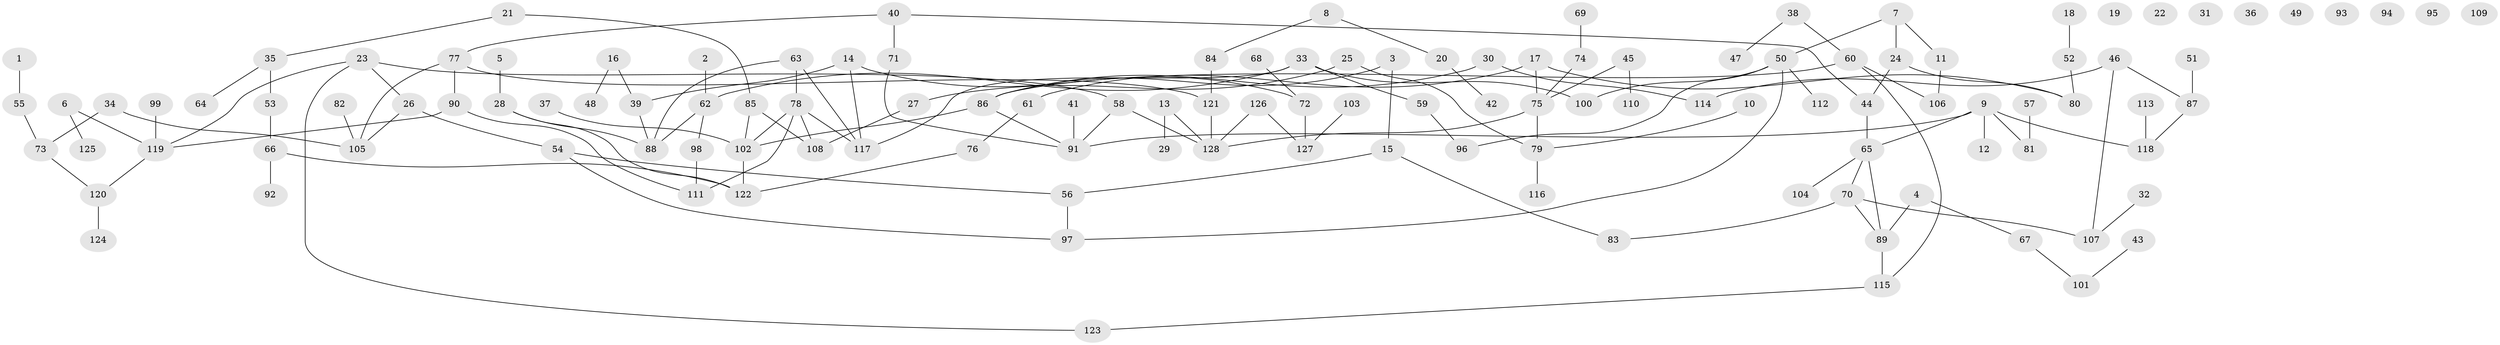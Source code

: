 // coarse degree distribution, {1: 0.2976190476190476, 2: 0.19047619047619047, 4: 0.10714285714285714, 3: 0.15476190476190477, 0: 0.10714285714285714, 7: 0.023809523809523808, 5: 0.07142857142857142, 6: 0.047619047619047616}
// Generated by graph-tools (version 1.1) at 2025/23/03/03/25 07:23:29]
// undirected, 128 vertices, 147 edges
graph export_dot {
graph [start="1"]
  node [color=gray90,style=filled];
  1;
  2;
  3;
  4;
  5;
  6;
  7;
  8;
  9;
  10;
  11;
  12;
  13;
  14;
  15;
  16;
  17;
  18;
  19;
  20;
  21;
  22;
  23;
  24;
  25;
  26;
  27;
  28;
  29;
  30;
  31;
  32;
  33;
  34;
  35;
  36;
  37;
  38;
  39;
  40;
  41;
  42;
  43;
  44;
  45;
  46;
  47;
  48;
  49;
  50;
  51;
  52;
  53;
  54;
  55;
  56;
  57;
  58;
  59;
  60;
  61;
  62;
  63;
  64;
  65;
  66;
  67;
  68;
  69;
  70;
  71;
  72;
  73;
  74;
  75;
  76;
  77;
  78;
  79;
  80;
  81;
  82;
  83;
  84;
  85;
  86;
  87;
  88;
  89;
  90;
  91;
  92;
  93;
  94;
  95;
  96;
  97;
  98;
  99;
  100;
  101;
  102;
  103;
  104;
  105;
  106;
  107;
  108;
  109;
  110;
  111;
  112;
  113;
  114;
  115;
  116;
  117;
  118;
  119;
  120;
  121;
  122;
  123;
  124;
  125;
  126;
  127;
  128;
  1 -- 55;
  2 -- 62;
  3 -- 15;
  3 -- 86;
  4 -- 67;
  4 -- 89;
  5 -- 28;
  6 -- 119;
  6 -- 125;
  7 -- 11;
  7 -- 24;
  7 -- 50;
  8 -- 20;
  8 -- 84;
  9 -- 12;
  9 -- 65;
  9 -- 81;
  9 -- 91;
  9 -- 118;
  10 -- 79;
  11 -- 106;
  13 -- 29;
  13 -- 128;
  14 -- 39;
  14 -- 72;
  14 -- 117;
  15 -- 56;
  15 -- 83;
  16 -- 39;
  16 -- 48;
  17 -- 61;
  17 -- 75;
  17 -- 80;
  18 -- 52;
  20 -- 42;
  21 -- 35;
  21 -- 85;
  23 -- 26;
  23 -- 58;
  23 -- 119;
  23 -- 123;
  24 -- 44;
  24 -- 80;
  25 -- 27;
  25 -- 79;
  26 -- 54;
  26 -- 105;
  27 -- 108;
  28 -- 88;
  28 -- 122;
  30 -- 86;
  30 -- 114;
  32 -- 107;
  33 -- 59;
  33 -- 62;
  33 -- 100;
  33 -- 117;
  34 -- 73;
  34 -- 105;
  35 -- 53;
  35 -- 64;
  37 -- 102;
  38 -- 47;
  38 -- 60;
  39 -- 88;
  40 -- 44;
  40 -- 71;
  40 -- 77;
  41 -- 91;
  43 -- 101;
  44 -- 65;
  45 -- 75;
  45 -- 110;
  46 -- 87;
  46 -- 107;
  46 -- 114;
  50 -- 96;
  50 -- 97;
  50 -- 100;
  50 -- 112;
  51 -- 87;
  52 -- 80;
  53 -- 66;
  54 -- 56;
  54 -- 97;
  55 -- 73;
  56 -- 97;
  57 -- 81;
  58 -- 91;
  58 -- 128;
  59 -- 96;
  60 -- 86;
  60 -- 106;
  60 -- 115;
  61 -- 76;
  62 -- 88;
  62 -- 98;
  63 -- 78;
  63 -- 88;
  63 -- 117;
  65 -- 70;
  65 -- 89;
  65 -- 104;
  66 -- 92;
  66 -- 122;
  67 -- 101;
  68 -- 72;
  69 -- 74;
  70 -- 83;
  70 -- 89;
  70 -- 107;
  71 -- 91;
  72 -- 127;
  73 -- 120;
  74 -- 75;
  75 -- 79;
  75 -- 128;
  76 -- 122;
  77 -- 90;
  77 -- 105;
  77 -- 121;
  78 -- 102;
  78 -- 108;
  78 -- 111;
  78 -- 117;
  79 -- 116;
  82 -- 105;
  84 -- 121;
  85 -- 102;
  85 -- 108;
  86 -- 91;
  86 -- 102;
  87 -- 118;
  89 -- 115;
  90 -- 111;
  90 -- 119;
  98 -- 111;
  99 -- 119;
  102 -- 122;
  103 -- 127;
  113 -- 118;
  115 -- 123;
  119 -- 120;
  120 -- 124;
  121 -- 128;
  126 -- 127;
  126 -- 128;
}
